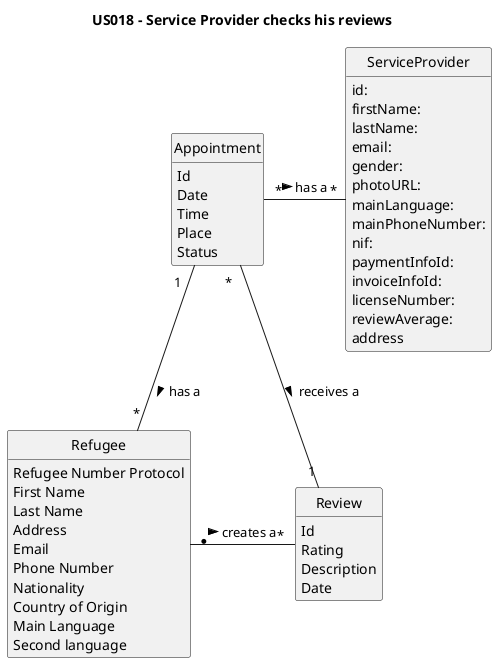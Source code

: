@startuml
skinparam monochrome true
skinparam packageStyle rectangle
skinparam shadowing false

skinparam classAttributeIconSize 0

hide circle
hide methods

title US018 - Service Provider checks his reviews

class Appointment {
    Id
    Date
    Time
    Place
    Status
}

class Review {
    Id
    Rating
    Description
    Date
}

class Refugee {
    Refugee Number Protocol
    First Name
    Last Name
    Address
    Email
    Phone Number
    Nationality
    Country of Origin
    Main Language
    Second language
}

class ServiceProvider{
    id:
    firstName:
     lastName:
     email:
    gender:
    photoURL:
    mainLanguage:
    mainPhoneNumber:
    nif:
    paymentInfoId:
    invoiceInfoId:
    licenseNumber:
    reviewAverage:
    address
}


Appointment "1   " -- "*" Refugee : has a >
Appointment " * " - "*" ServiceProvider : has a >
Appointment " *   " - "   1" Review : receives a >
Refugee "*  " - " * "Review : creates a >
@enduml